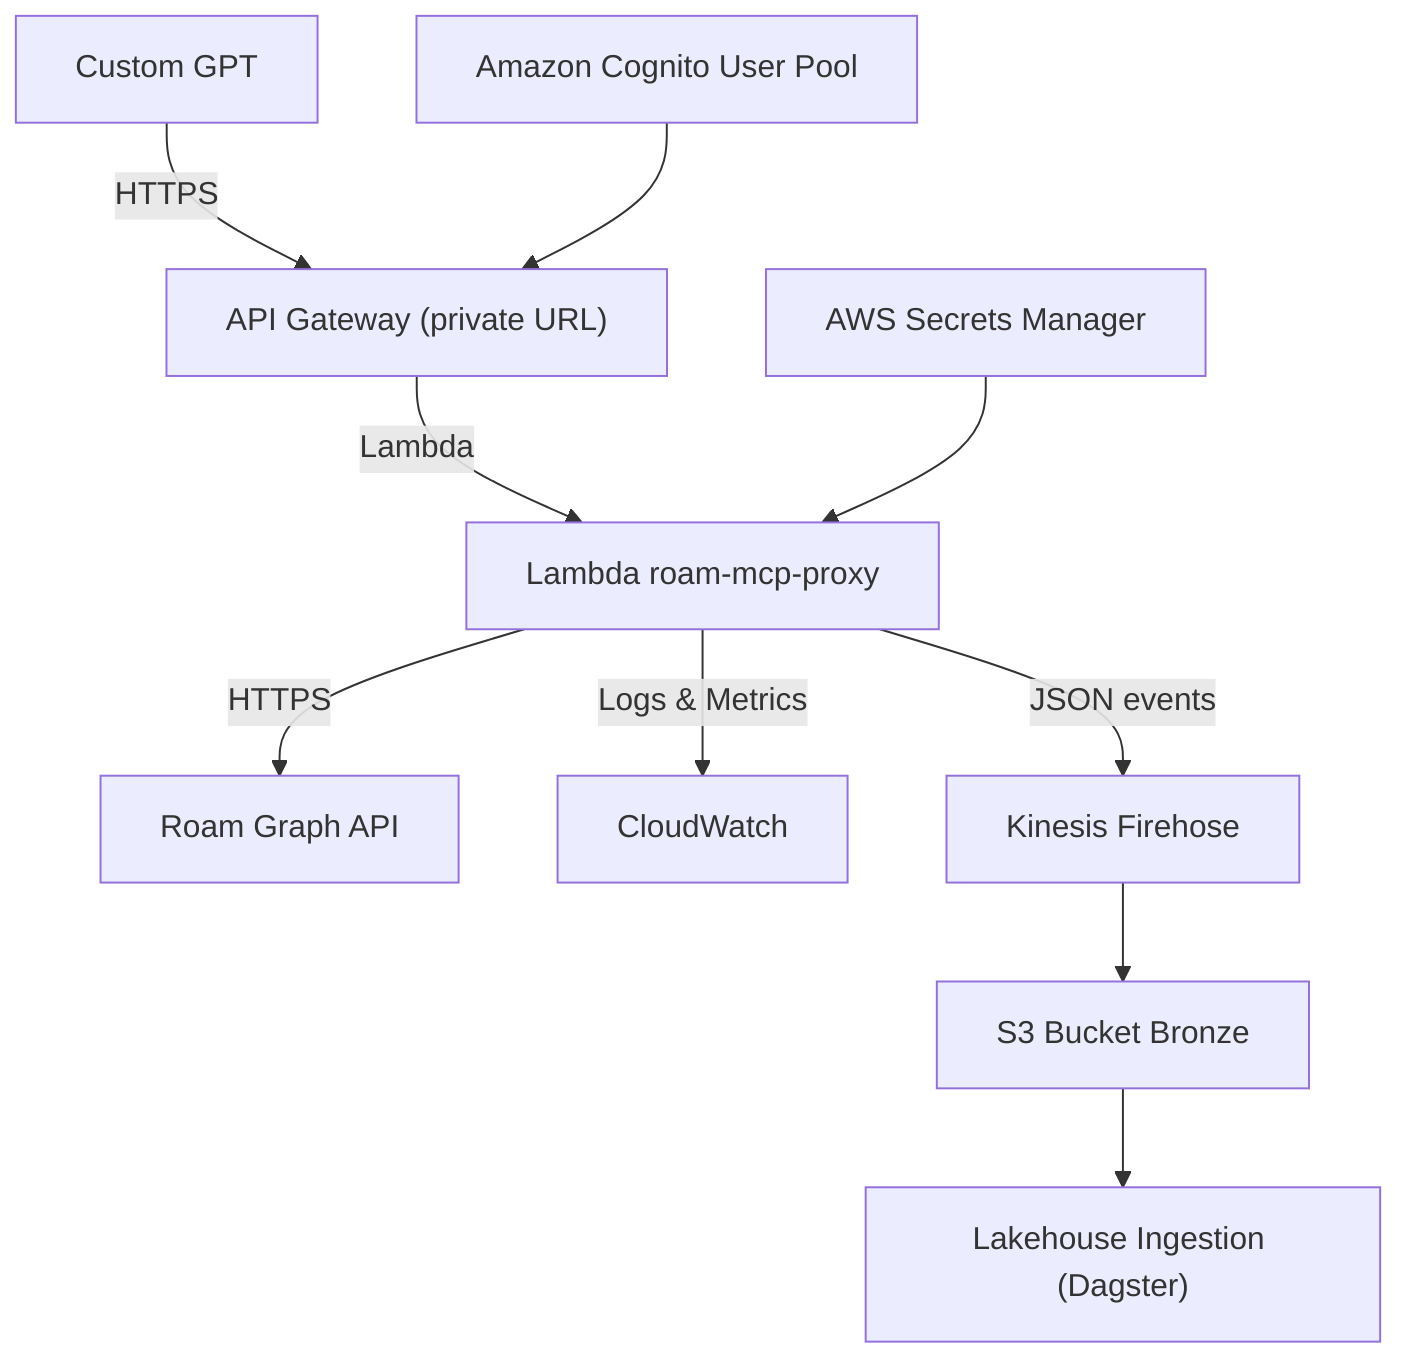 graph TD
    GPT["Custom GPT"] -->|HTTPS| APIGW["API Gateway (private URL)"]
    APIGW -->|Lambda| Lambda["Lambda roam-mcp-proxy"]
    Lambda -->|HTTPS| Roam["Roam Graph API"]
    Lambda -->|Logs & Metrics| CloudWatch["CloudWatch"]
    Lambda -->|JSON events| Firehose["Kinesis Firehose"]
    Firehose --> S3["S3 Bucket Bronze"]
    S3 --> Lakehouse["Lakehouse Ingestion (Dagster)"]
    Cognito["Amazon Cognito User Pool"] --> APIGW
    Secrets["AWS Secrets Manager"] --> Lambda